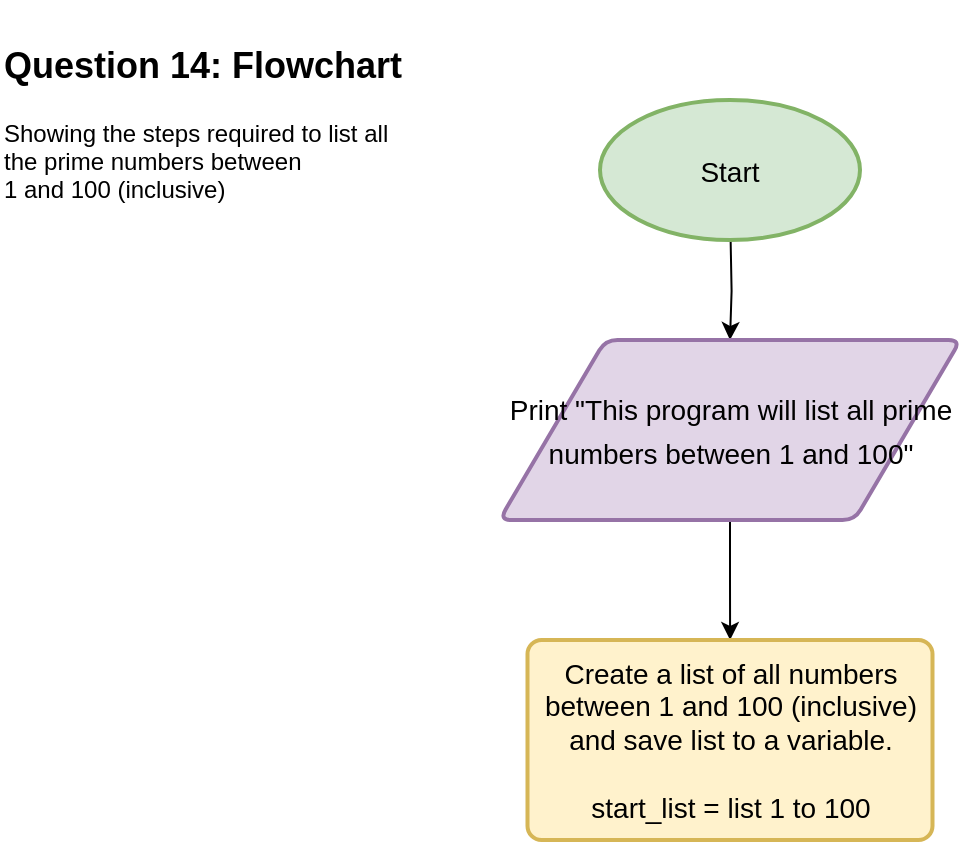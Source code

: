 <mxfile version="20.0.3" type="github">
  <diagram id="cr96HQD-X67FwX9_faqK" name="Page-1">
    <mxGraphModel dx="750" dy="1885" grid="1" gridSize="10" guides="1" tooltips="1" connect="1" arrows="1" fold="1" page="1" pageScale="1" pageWidth="827" pageHeight="1169" math="0" shadow="0">
      <root>
        <mxCell id="0" />
        <mxCell id="1" parent="0" />
        <mxCell id="oZvMtO7uvH1Gn_wGLXPw-2" value="&lt;h2&gt;&lt;b&gt;&lt;font style=&quot;font-size: 18px;&quot;&gt;Question 14: Flowchart&lt;/font&gt;&lt;/b&gt;&lt;/h2&gt;Showing the steps required to list all &lt;br&gt;the prime numbers between &lt;br&gt;1 and 100 (inclusive)" style="text;html=1;align=left;verticalAlign=middle;resizable=1;points=[];autosize=1;strokeColor=none;fillColor=none;labelPosition=center;verticalLabelPosition=middle;textDirection=ltr;" parent="1" vertex="1">
          <mxGeometry x="10" y="-1160" width="200" height="110" as="geometry" />
        </mxCell>
        <mxCell id="oZvMtO7uvH1Gn_wGLXPw-6" value="" style="edgeStyle=orthogonalEdgeStyle;rounded=0;orthogonalLoop=1;jettySize=auto;html=1;fontSize=18;" parent="1" target="oZvMtO7uvH1Gn_wGLXPw-5" edge="1">
          <mxGeometry relative="1" as="geometry">
            <mxPoint x="375.31" y="-1040" as="sourcePoint" />
          </mxGeometry>
        </mxCell>
        <mxCell id="oZvMtO7uvH1Gn_wGLXPw-4" value="&lt;font style=&quot;font-size: 14px;&quot;&gt;Start&lt;/font&gt;" style="strokeWidth=2;html=1;shape=mxgraph.flowchart.start_2;whiteSpace=wrap;fontSize=18;fillColor=#d5e8d4;strokeColor=#82b366;" parent="1" vertex="1">
          <mxGeometry x="310" y="-1110" width="130" height="70" as="geometry" />
        </mxCell>
        <mxCell id="oZvMtO7uvH1Gn_wGLXPw-8" value="" style="edgeStyle=orthogonalEdgeStyle;rounded=0;orthogonalLoop=1;jettySize=auto;html=1;fontSize=14;" parent="1" source="oZvMtO7uvH1Gn_wGLXPw-5" target="oZvMtO7uvH1Gn_wGLXPw-7" edge="1">
          <mxGeometry relative="1" as="geometry" />
        </mxCell>
        <mxCell id="oZvMtO7uvH1Gn_wGLXPw-5" value="&lt;font style=&quot;font-size: 14px;&quot;&gt;Print &quot;This program will list all prime numbers between 1 and 100&quot;&lt;/font&gt;" style="shape=parallelogram;html=1;strokeWidth=2;perimeter=parallelogramPerimeter;rounded=1;arcSize=12;size=0.23;fontSize=18;fillColor=#e1d5e7;strokeColor=#9673a6;whiteSpace=wrap;" parent="1" vertex="1">
          <mxGeometry x="259.69" y="-990" width="230.62" height="90" as="geometry" />
        </mxCell>
        <mxCell id="oZvMtO7uvH1Gn_wGLXPw-7" value="Create a list of all numbers between 1 and 100 (inclusive) and save list to a variable.&lt;br&gt;&lt;br&gt;start_list = list 1 to 100" style="rounded=1;whiteSpace=wrap;html=1;absoluteArcSize=1;arcSize=14;strokeWidth=2;fontSize=14;fillColor=#fff2cc;strokeColor=#d6b656;" parent="1" vertex="1">
          <mxGeometry x="273.75" y="-840" width="202.5" height="100" as="geometry" />
        </mxCell>
      </root>
    </mxGraphModel>
  </diagram>
</mxfile>
